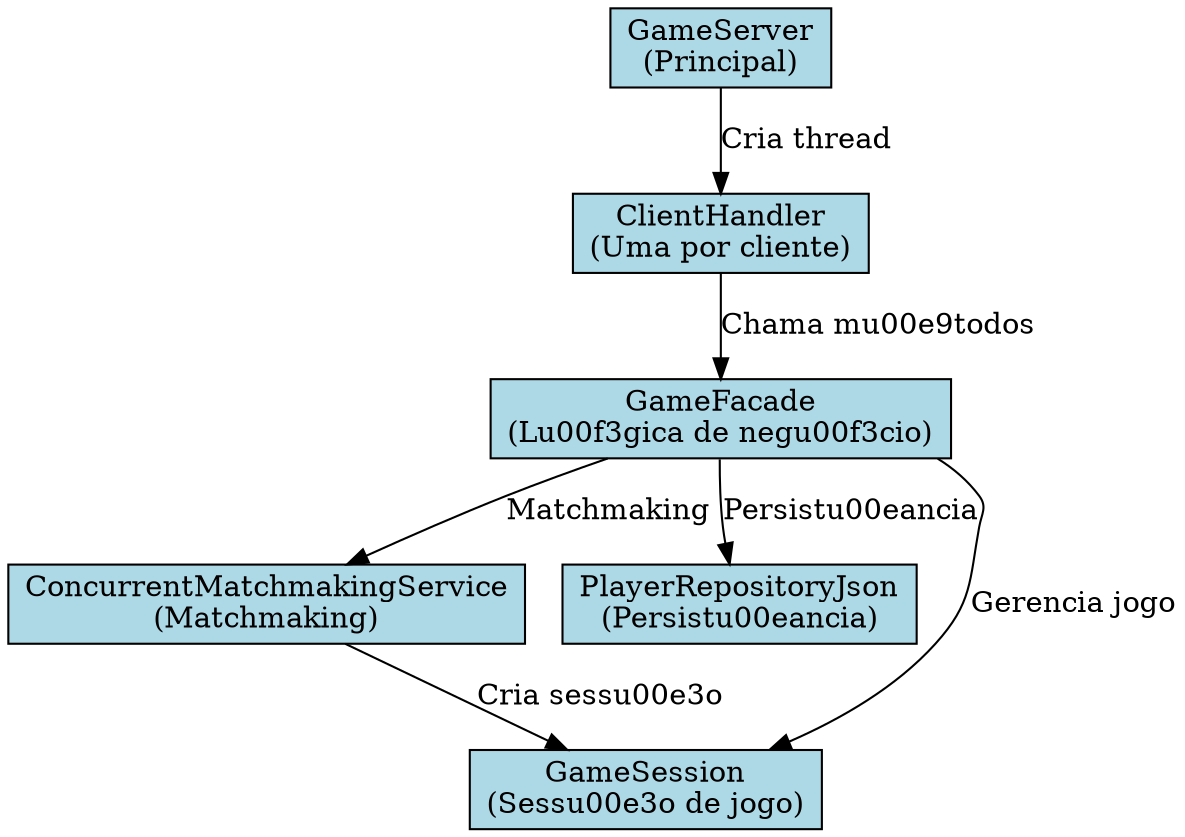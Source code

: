 digraph G {
  rankdir=TB;
  node [shape=box, style=filled, fillcolor=lightblue];

  GameServer [label="GameServer\n(Principal)"];
  ClientHandler [label="ClientHandler\n(Uma por cliente)"];
  GameFacade [label="GameFacade\n(L\u00f3gica de neg\u00f3cio)"];
  ConcurrentMatchmakingService [label="ConcurrentMatchmakingService\n(Matchmaking)"];
  PlayerRepositoryJson [label="PlayerRepositoryJson\n(Persist\u00eancia)"];
  GameSession [label="GameSession\n(Sess\u00e3o de jogo)"];

  GameServer -> ClientHandler [label="Cria thread"];
  ClientHandler -> GameFacade [label="Chama m\u00e9todos"];
  GameFacade -> ConcurrentMatchmakingService [label="Matchmaking"];
  GameFacade -> PlayerRepositoryJson [label="Persist\u00eancia"];
  ConcurrentMatchmakingService -> GameSession [label="Cria sess\u00e3o"];
  GameFacade -> GameSession [label="Gerencia jogo"];
}